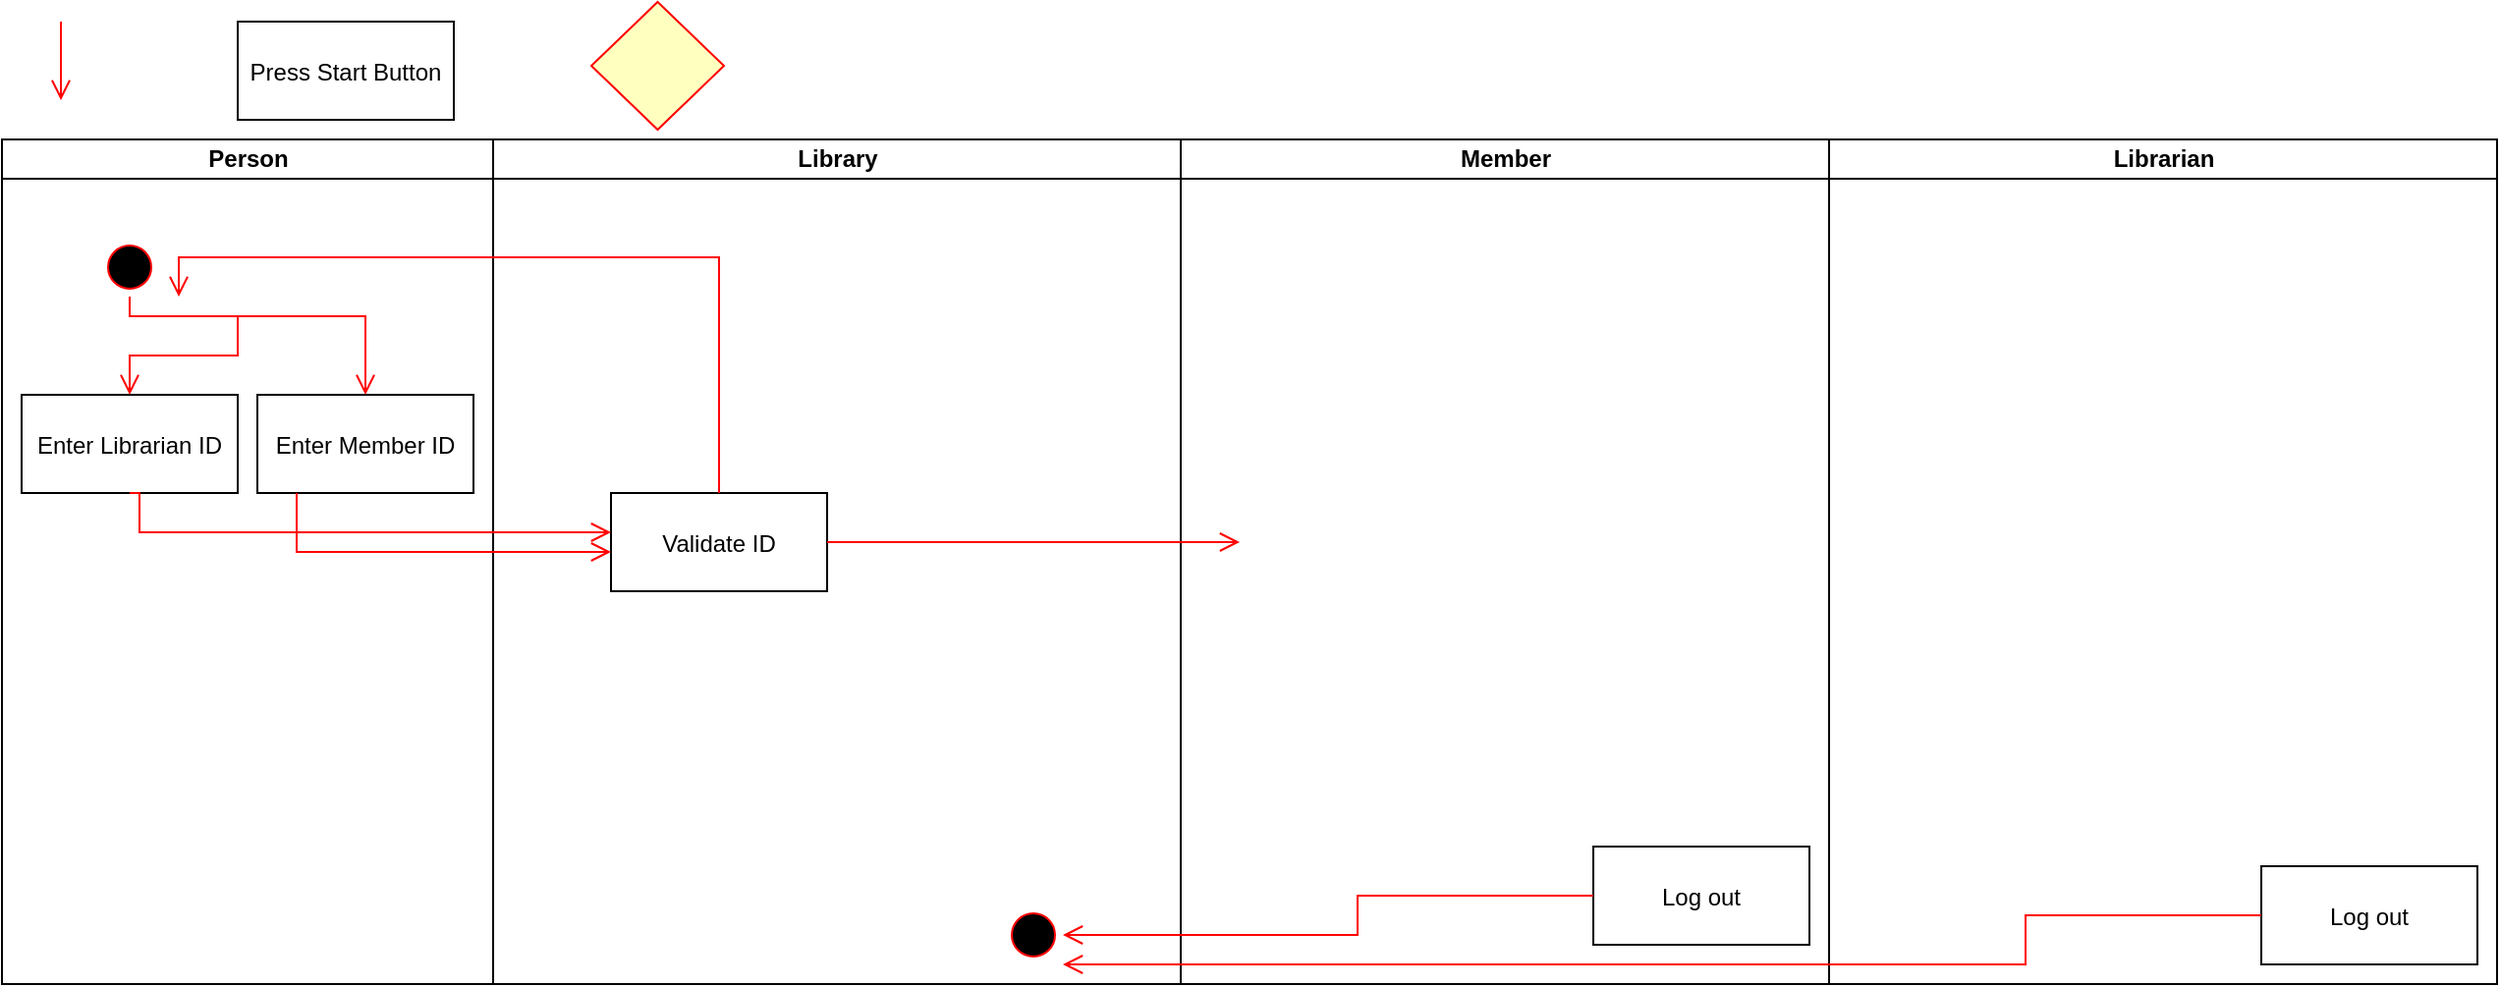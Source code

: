 <mxfile version="22.1.17" type="github">
  <diagram id="prtHgNgQTEPvFCAcTncT" name="Page-1">
    <mxGraphModel dx="1434" dy="772" grid="1" gridSize="10" guides="1" tooltips="1" connect="1" arrows="1" fold="1" page="1" pageScale="1" pageWidth="827" pageHeight="1169" math="0" shadow="0">
      <root>
        <mxCell id="0" />
        <mxCell id="1" parent="0" />
        <mxCell id="dNxyNK7c78bLwvsdeMH5-11" value="Person" style="swimlane;html=1;startSize=20;horizontal=1;containerType=tree;glass=0;" parent="1" vertex="1">
          <mxGeometry x="30" y="80" width="250" height="430" as="geometry" />
        </mxCell>
        <mxCell id="v8Uyb17rczMNGYACYlG0-2" value="" style="ellipse;shape=startState;fillColor=#000000;strokeColor=#ff0000;" vertex="1" parent="dNxyNK7c78bLwvsdeMH5-11">
          <mxGeometry x="50" y="50" width="30" height="30" as="geometry" />
        </mxCell>
        <mxCell id="v8Uyb17rczMNGYACYlG0-7" value="" style="edgeStyle=elbowEdgeStyle;elbow=vertical;verticalAlign=bottom;endArrow=open;endSize=8;strokeColor=#FF0000;endFill=1;rounded=0;entryX=0.5;entryY=0;entryDx=0;entryDy=0;" edge="1" parent="dNxyNK7c78bLwvsdeMH5-11" target="v8Uyb17rczMNGYACYlG0-8">
          <mxGeometry x="90" y="-40" as="geometry">
            <mxPoint x="64.5" y="120" as="targetPoint" />
            <mxPoint x="120" y="90" as="sourcePoint" />
            <Array as="points">
              <mxPoint x="65" y="110" />
            </Array>
          </mxGeometry>
        </mxCell>
        <mxCell id="v8Uyb17rczMNGYACYlG0-8" value="Enter Librarian ID" style="" vertex="1" parent="dNxyNK7c78bLwvsdeMH5-11">
          <mxGeometry x="10" y="130" width="110" height="50" as="geometry" />
        </mxCell>
        <mxCell id="v8Uyb17rczMNGYACYlG0-9" value="Enter Member ID" style="" vertex="1" parent="dNxyNK7c78bLwvsdeMH5-11">
          <mxGeometry x="130" y="130" width="110" height="50" as="geometry" />
        </mxCell>
        <mxCell id="v8Uyb17rczMNGYACYlG0-10" value="" style="edgeStyle=elbowEdgeStyle;elbow=vertical;verticalAlign=bottom;endArrow=open;endSize=8;strokeColor=#FF0000;endFill=1;rounded=0;entryX=0.5;entryY=0;entryDx=0;entryDy=0;exitX=0.5;exitY=1;exitDx=0;exitDy=0;" edge="1" parent="dNxyNK7c78bLwvsdeMH5-11" source="v8Uyb17rczMNGYACYlG0-2" target="v8Uyb17rczMNGYACYlG0-9">
          <mxGeometry x="80" y="-120" as="geometry">
            <mxPoint x="190" y="90" as="targetPoint" />
            <mxPoint x="70" y="90" as="sourcePoint" />
            <Array as="points">
              <mxPoint x="185" y="90" />
            </Array>
          </mxGeometry>
        </mxCell>
        <mxCell id="v8Uyb17rczMNGYACYlG0-1" value="Library" style="swimlane;html=1;startSize=20;horizontal=1;containerType=tree;glass=0;" vertex="1" parent="1">
          <mxGeometry x="280" y="80" width="350" height="430" as="geometry" />
        </mxCell>
        <mxCell id="v8Uyb17rczMNGYACYlG0-13" value="Validate ID" style="" vertex="1" parent="v8Uyb17rczMNGYACYlG0-1">
          <mxGeometry x="60" y="180" width="110" height="50" as="geometry" />
        </mxCell>
        <mxCell id="v8Uyb17rczMNGYACYlG0-28" value="" style="ellipse;shape=startState;fillColor=#000000;strokeColor=#ff0000;" vertex="1" parent="v8Uyb17rczMNGYACYlG0-1">
          <mxGeometry x="260" y="390" width="30" height="30" as="geometry" />
        </mxCell>
        <mxCell id="v8Uyb17rczMNGYACYlG0-4" value="" style="edgeStyle=elbowEdgeStyle;elbow=horizontal;verticalAlign=bottom;endArrow=open;endSize=8;strokeColor=#FF0000;endFill=1;rounded=0" edge="1" parent="1">
          <mxGeometry x="100" y="40" as="geometry">
            <mxPoint x="60" y="60" as="targetPoint" />
            <mxPoint x="60" y="20" as="sourcePoint" />
          </mxGeometry>
        </mxCell>
        <mxCell id="v8Uyb17rczMNGYACYlG0-5" value="Press Start Button" style="" vertex="1" parent="1">
          <mxGeometry x="150" y="20" width="110" height="50" as="geometry" />
        </mxCell>
        <mxCell id="v8Uyb17rczMNGYACYlG0-6" value="" style="rhombus;fillColor=#ffffc0;strokeColor=#ff0000;" vertex="1" parent="1">
          <mxGeometry x="330" y="10" width="67.5" height="65" as="geometry" />
        </mxCell>
        <mxCell id="v8Uyb17rczMNGYACYlG0-11" value="" style="edgeStyle=elbowEdgeStyle;elbow=horizontal;verticalAlign=bottom;endArrow=open;endSize=8;strokeColor=#FF0000;endFill=1;rounded=0;exitX=0.5;exitY=1;exitDx=0;exitDy=0;" edge="1" parent="1" source="v8Uyb17rczMNGYACYlG0-8">
          <mxGeometry x="90" y="-40" as="geometry">
            <mxPoint x="340" y="280" as="targetPoint" />
            <mxPoint x="80" y="180" as="sourcePoint" />
            <Array as="points">
              <mxPoint x="100" y="280" />
            </Array>
          </mxGeometry>
        </mxCell>
        <mxCell id="v8Uyb17rczMNGYACYlG0-12" value="" style="edgeStyle=elbowEdgeStyle;elbow=horizontal;verticalAlign=bottom;endArrow=open;endSize=8;strokeColor=#FF0000;endFill=1;rounded=0;exitX=0.5;exitY=1;exitDx=0;exitDy=0;" edge="1" parent="1">
          <mxGeometry x="90" y="-40" as="geometry">
            <mxPoint x="340" y="290" as="targetPoint" />
            <mxPoint x="180" y="260" as="sourcePoint" />
            <Array as="points">
              <mxPoint x="180" y="300" />
            </Array>
          </mxGeometry>
        </mxCell>
        <mxCell id="v8Uyb17rczMNGYACYlG0-14" value="" style="edgeStyle=elbowEdgeStyle;elbow=vertical;verticalAlign=bottom;endArrow=open;endSize=8;strokeColor=#FF0000;endFill=1;rounded=0;exitX=0.5;exitY=0;exitDx=0;exitDy=0;" edge="1" parent="1" source="v8Uyb17rczMNGYACYlG0-13">
          <mxGeometry x="90" y="-40" as="geometry">
            <mxPoint x="120" y="160" as="targetPoint" />
            <mxPoint x="390" y="250" as="sourcePoint" />
            <Array as="points">
              <mxPoint x="350" y="140" />
            </Array>
          </mxGeometry>
        </mxCell>
        <mxCell id="v8Uyb17rczMNGYACYlG0-22" value="Librarian" style="swimlane;html=1;startSize=20;horizontal=1;containerType=tree;glass=0;" vertex="1" parent="1">
          <mxGeometry x="960" y="80" width="340" height="430" as="geometry" />
        </mxCell>
        <mxCell id="v8Uyb17rczMNGYACYlG0-27" value="Log out" style="" vertex="1" parent="v8Uyb17rczMNGYACYlG0-22">
          <mxGeometry x="220" y="370" width="110" height="50" as="geometry" />
        </mxCell>
        <mxCell id="v8Uyb17rczMNGYACYlG0-24" value="Member" style="swimlane;html=1;startSize=20;horizontal=1;containerType=tree;glass=0;" vertex="1" parent="1">
          <mxGeometry x="630" y="80" width="330" height="430" as="geometry" />
        </mxCell>
        <mxCell id="v8Uyb17rczMNGYACYlG0-26" value="Log out" style="" vertex="1" parent="v8Uyb17rczMNGYACYlG0-24">
          <mxGeometry x="210" y="360" width="110" height="50" as="geometry" />
        </mxCell>
        <mxCell id="v8Uyb17rczMNGYACYlG0-25" value="" style="edgeStyle=elbowEdgeStyle;elbow=horizontal;verticalAlign=bottom;endArrow=open;endSize=8;strokeColor=#FF0000;endFill=1;rounded=0;exitX=1;exitY=0.5;exitDx=0;exitDy=0;" edge="1" parent="1" source="v8Uyb17rczMNGYACYlG0-13">
          <mxGeometry x="100" y="40" as="geometry">
            <mxPoint x="660" y="285" as="targetPoint" />
            <mxPoint x="70" y="30" as="sourcePoint" />
          </mxGeometry>
        </mxCell>
        <mxCell id="v8Uyb17rczMNGYACYlG0-29" value="" style="edgeStyle=elbowEdgeStyle;elbow=horizontal;verticalAlign=bottom;endArrow=open;endSize=8;strokeColor=#FF0000;endFill=1;rounded=0;exitX=0;exitY=0.5;exitDx=0;exitDy=0;entryX=1;entryY=0.5;entryDx=0;entryDy=0;" edge="1" parent="1" source="v8Uyb17rczMNGYACYlG0-26" target="v8Uyb17rczMNGYACYlG0-28">
          <mxGeometry x="100" y="40" as="geometry">
            <mxPoint x="70" y="70" as="targetPoint" />
            <mxPoint x="70" y="30" as="sourcePoint" />
            <Array as="points">
              <mxPoint x="720" y="470" />
            </Array>
          </mxGeometry>
        </mxCell>
        <mxCell id="v8Uyb17rczMNGYACYlG0-30" value="" style="edgeStyle=elbowEdgeStyle;elbow=horizontal;verticalAlign=bottom;endArrow=open;endSize=8;strokeColor=#FF0000;endFill=1;rounded=0;exitX=0;exitY=0.5;exitDx=0;exitDy=0;" edge="1" parent="1" source="v8Uyb17rczMNGYACYlG0-27">
          <mxGeometry x="100" y="40" as="geometry">
            <mxPoint x="570" y="500" as="targetPoint" />
            <mxPoint x="850" y="475" as="sourcePoint" />
            <Array as="points">
              <mxPoint x="1060" y="485" />
            </Array>
          </mxGeometry>
        </mxCell>
      </root>
    </mxGraphModel>
  </diagram>
</mxfile>

